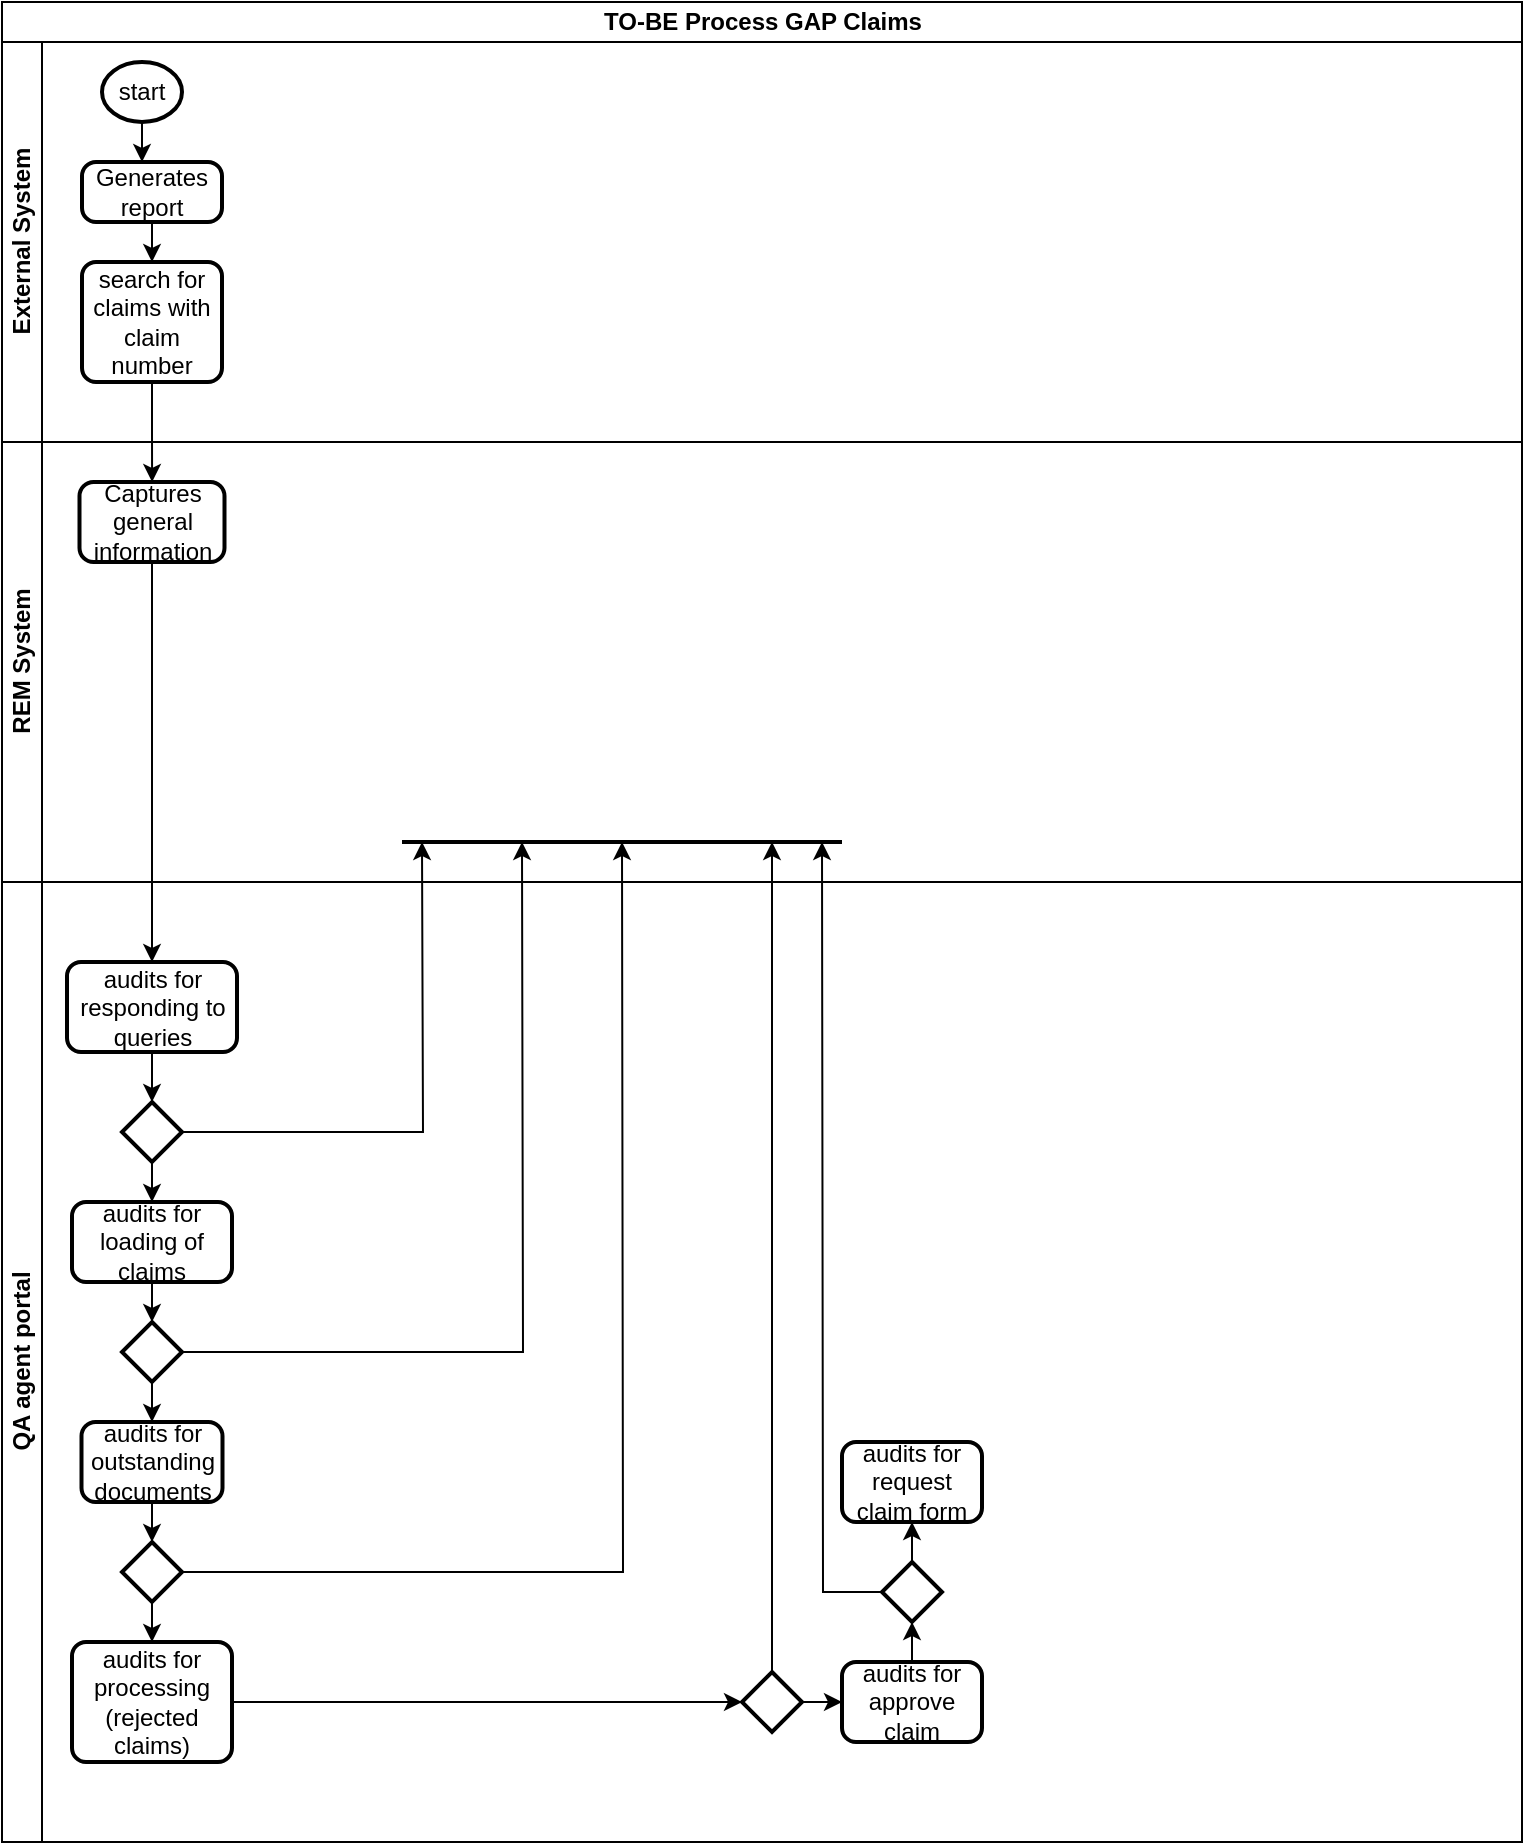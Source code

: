 <mxfile version="26.0.10">
  <diagram name="Page-1" id="bHxEFijC8007QPaECJp6">
    <mxGraphModel dx="1034" dy="420" grid="1" gridSize="10" guides="1" tooltips="1" connect="1" arrows="1" fold="1" page="1" pageScale="1" pageWidth="850" pageHeight="1100" math="0" shadow="0">
      <root>
        <mxCell id="0" />
        <mxCell id="1" parent="0" />
        <mxCell id="neZBOmozRX93bnKHMXi--10" value="TO-BE Process GAP Claims" style="swimlane;childLayout=stackLayout;resizeParent=1;resizeParentMax=0;horizontal=1;startSize=20;horizontalStack=0;html=1;" vertex="1" parent="1">
          <mxGeometry x="80" y="130" width="760" height="920" as="geometry" />
        </mxCell>
        <mxCell id="neZBOmozRX93bnKHMXi--11" value="External System" style="swimlane;startSize=20;horizontal=0;html=1;" vertex="1" parent="neZBOmozRX93bnKHMXi--10">
          <mxGeometry y="20" width="760" height="200" as="geometry" />
        </mxCell>
        <mxCell id="neZBOmozRX93bnKHMXi--19" style="edgeStyle=orthogonalEdgeStyle;rounded=0;orthogonalLoop=1;jettySize=auto;html=1;exitX=0.5;exitY=1;exitDx=0;exitDy=0;" edge="1" parent="neZBOmozRX93bnKHMXi--11" source="neZBOmozRX93bnKHMXi--14">
          <mxGeometry relative="1" as="geometry">
            <mxPoint x="75" y="110" as="targetPoint" />
          </mxGeometry>
        </mxCell>
        <mxCell id="neZBOmozRX93bnKHMXi--14" value="Generates report" style="rounded=1;whiteSpace=wrap;html=1;absoluteArcSize=1;arcSize=14;strokeWidth=2;" vertex="1" parent="neZBOmozRX93bnKHMXi--11">
          <mxGeometry x="40" y="60" width="70" height="30" as="geometry" />
        </mxCell>
        <mxCell id="neZBOmozRX93bnKHMXi--18" style="edgeStyle=orthogonalEdgeStyle;rounded=0;orthogonalLoop=1;jettySize=auto;html=1;exitX=0.5;exitY=1;exitDx=0;exitDy=0;exitPerimeter=0;" edge="1" parent="neZBOmozRX93bnKHMXi--11" source="neZBOmozRX93bnKHMXi--16">
          <mxGeometry relative="1" as="geometry">
            <mxPoint x="70" y="60" as="targetPoint" />
          </mxGeometry>
        </mxCell>
        <mxCell id="neZBOmozRX93bnKHMXi--16" value="start" style="strokeWidth=2;html=1;shape=mxgraph.flowchart.start_2;whiteSpace=wrap;" vertex="1" parent="neZBOmozRX93bnKHMXi--11">
          <mxGeometry x="50" y="10" width="40" height="30" as="geometry" />
        </mxCell>
        <mxCell id="neZBOmozRX93bnKHMXi--20" value="search for claims with claim number" style="rounded=1;whiteSpace=wrap;html=1;absoluteArcSize=1;arcSize=14;strokeWidth=2;" vertex="1" parent="neZBOmozRX93bnKHMXi--11">
          <mxGeometry x="40" y="110" width="70" height="60" as="geometry" />
        </mxCell>
        <mxCell id="neZBOmozRX93bnKHMXi--12" value="REM System" style="swimlane;startSize=20;horizontal=0;html=1;" vertex="1" parent="neZBOmozRX93bnKHMXi--10">
          <mxGeometry y="220" width="760" height="220" as="geometry" />
        </mxCell>
        <mxCell id="neZBOmozRX93bnKHMXi--23" value="Captures general information" style="rounded=1;whiteSpace=wrap;html=1;absoluteArcSize=1;arcSize=14;strokeWidth=2;" vertex="1" parent="neZBOmozRX93bnKHMXi--12">
          <mxGeometry x="38.75" y="20" width="72.5" height="40" as="geometry" />
        </mxCell>
        <mxCell id="neZBOmozRX93bnKHMXi--63" value="" style="line;strokeWidth=2;html=1;" vertex="1" parent="neZBOmozRX93bnKHMXi--12">
          <mxGeometry x="200" y="190" width="220" height="20" as="geometry" />
        </mxCell>
        <mxCell id="neZBOmozRX93bnKHMXi--13" value="QA agent portal" style="swimlane;startSize=20;horizontal=0;html=1;" vertex="1" parent="neZBOmozRX93bnKHMXi--10">
          <mxGeometry y="440" width="760" height="480" as="geometry" />
        </mxCell>
        <mxCell id="neZBOmozRX93bnKHMXi--29" style="edgeStyle=orthogonalEdgeStyle;rounded=0;orthogonalLoop=1;jettySize=auto;html=1;exitX=0.5;exitY=1;exitDx=0;exitDy=0;" edge="1" parent="neZBOmozRX93bnKHMXi--13" source="neZBOmozRX93bnKHMXi--25">
          <mxGeometry relative="1" as="geometry">
            <mxPoint x="75" y="110" as="targetPoint" />
          </mxGeometry>
        </mxCell>
        <mxCell id="neZBOmozRX93bnKHMXi--25" value="audits for responding to queries" style="rounded=1;whiteSpace=wrap;html=1;absoluteArcSize=1;arcSize=14;strokeWidth=2;" vertex="1" parent="neZBOmozRX93bnKHMXi--13">
          <mxGeometry x="32.5" y="40" width="85" height="45" as="geometry" />
        </mxCell>
        <mxCell id="neZBOmozRX93bnKHMXi--26" style="edgeStyle=orthogonalEdgeStyle;rounded=0;orthogonalLoop=1;jettySize=auto;html=1;exitX=0.5;exitY=1;exitDx=0;exitDy=0;" edge="1" parent="neZBOmozRX93bnKHMXi--13" source="neZBOmozRX93bnKHMXi--25" target="neZBOmozRX93bnKHMXi--25">
          <mxGeometry relative="1" as="geometry" />
        </mxCell>
        <mxCell id="neZBOmozRX93bnKHMXi--43" style="edgeStyle=orthogonalEdgeStyle;rounded=0;orthogonalLoop=1;jettySize=auto;html=1;exitX=0.5;exitY=1;exitDx=0;exitDy=0;" edge="1" parent="neZBOmozRX93bnKHMXi--13" source="neZBOmozRX93bnKHMXi--45">
          <mxGeometry relative="1" as="geometry">
            <mxPoint x="75" y="220" as="targetPoint" />
          </mxGeometry>
        </mxCell>
        <mxCell id="neZBOmozRX93bnKHMXi--30" value="audits for loading of claims" style="rounded=1;whiteSpace=wrap;html=1;absoluteArcSize=1;arcSize=14;strokeWidth=2;" vertex="1" parent="neZBOmozRX93bnKHMXi--13">
          <mxGeometry x="35" y="160" width="80" height="40" as="geometry" />
        </mxCell>
        <mxCell id="neZBOmozRX93bnKHMXi--48" style="edgeStyle=orthogonalEdgeStyle;rounded=0;orthogonalLoop=1;jettySize=auto;html=1;exitX=0.5;exitY=1;exitDx=0;exitDy=0;" edge="1" parent="neZBOmozRX93bnKHMXi--13" source="neZBOmozRX93bnKHMXi--32">
          <mxGeometry relative="1" as="geometry">
            <mxPoint x="75" y="330" as="targetPoint" />
          </mxGeometry>
        </mxCell>
        <mxCell id="neZBOmozRX93bnKHMXi--32" value="audits for outstanding documents" style="rounded=1;whiteSpace=wrap;html=1;absoluteArcSize=1;arcSize=14;strokeWidth=2;" vertex="1" parent="neZBOmozRX93bnKHMXi--13">
          <mxGeometry x="39.75" y="270" width="70.5" height="40" as="geometry" />
        </mxCell>
        <mxCell id="neZBOmozRX93bnKHMXi--55" style="edgeStyle=orthogonalEdgeStyle;rounded=0;orthogonalLoop=1;jettySize=auto;html=1;exitX=1;exitY=0.5;exitDx=0;exitDy=0;" edge="1" parent="neZBOmozRX93bnKHMXi--13" source="neZBOmozRX93bnKHMXi--34">
          <mxGeometry relative="1" as="geometry">
            <mxPoint x="370" y="410" as="targetPoint" />
          </mxGeometry>
        </mxCell>
        <mxCell id="neZBOmozRX93bnKHMXi--34" value="audits for processing (rejected claims)" style="rounded=1;whiteSpace=wrap;html=1;absoluteArcSize=1;arcSize=14;strokeWidth=2;" vertex="1" parent="neZBOmozRX93bnKHMXi--13">
          <mxGeometry x="35" y="380" width="80" height="60" as="geometry" />
        </mxCell>
        <mxCell id="neZBOmozRX93bnKHMXi--36" value="audits for request claim form" style="rounded=1;whiteSpace=wrap;html=1;absoluteArcSize=1;arcSize=14;strokeWidth=2;" vertex="1" parent="neZBOmozRX93bnKHMXi--13">
          <mxGeometry x="420" y="280" width="70" height="40" as="geometry" />
        </mxCell>
        <mxCell id="neZBOmozRX93bnKHMXi--58" style="edgeStyle=orthogonalEdgeStyle;rounded=0;orthogonalLoop=1;jettySize=auto;html=1;exitX=0.5;exitY=0;exitDx=0;exitDy=0;" edge="1" parent="neZBOmozRX93bnKHMXi--13" source="neZBOmozRX93bnKHMXi--39">
          <mxGeometry relative="1" as="geometry">
            <mxPoint x="455" y="370" as="targetPoint" />
          </mxGeometry>
        </mxCell>
        <mxCell id="neZBOmozRX93bnKHMXi--39" value="audits for approve claim" style="rounded=1;whiteSpace=wrap;html=1;absoluteArcSize=1;arcSize=14;strokeWidth=2;" vertex="1" parent="neZBOmozRX93bnKHMXi--13">
          <mxGeometry x="420" y="390" width="70" height="40" as="geometry" />
        </mxCell>
        <mxCell id="neZBOmozRX93bnKHMXi--42" style="edgeStyle=orthogonalEdgeStyle;rounded=0;orthogonalLoop=1;jettySize=auto;html=1;exitX=0.5;exitY=1;exitDx=0;exitDy=0;exitPerimeter=0;" edge="1" parent="neZBOmozRX93bnKHMXi--13" source="neZBOmozRX93bnKHMXi--40">
          <mxGeometry relative="1" as="geometry">
            <mxPoint x="75" y="160" as="targetPoint" />
          </mxGeometry>
        </mxCell>
        <mxCell id="neZBOmozRX93bnKHMXi--52" style="edgeStyle=orthogonalEdgeStyle;rounded=0;orthogonalLoop=1;jettySize=auto;html=1;exitX=1;exitY=0.5;exitDx=0;exitDy=0;exitPerimeter=0;" edge="1" parent="neZBOmozRX93bnKHMXi--13" source="neZBOmozRX93bnKHMXi--40">
          <mxGeometry relative="1" as="geometry">
            <mxPoint x="210" y="-20" as="targetPoint" />
          </mxGeometry>
        </mxCell>
        <mxCell id="neZBOmozRX93bnKHMXi--40" value="" style="strokeWidth=2;html=1;shape=mxgraph.flowchart.decision;whiteSpace=wrap;" vertex="1" parent="neZBOmozRX93bnKHMXi--13">
          <mxGeometry x="60" y="110" width="30" height="30" as="geometry" />
        </mxCell>
        <mxCell id="neZBOmozRX93bnKHMXi--47" style="edgeStyle=orthogonalEdgeStyle;rounded=0;orthogonalLoop=1;jettySize=auto;html=1;exitX=0.5;exitY=1;exitDx=0;exitDy=0;exitPerimeter=0;" edge="1" parent="neZBOmozRX93bnKHMXi--13" source="neZBOmozRX93bnKHMXi--45">
          <mxGeometry relative="1" as="geometry">
            <mxPoint x="75" y="270" as="targetPoint" />
          </mxGeometry>
        </mxCell>
        <mxCell id="neZBOmozRX93bnKHMXi--53" style="edgeStyle=orthogonalEdgeStyle;rounded=0;orthogonalLoop=1;jettySize=auto;html=1;exitX=1;exitY=0.5;exitDx=0;exitDy=0;exitPerimeter=0;" edge="1" parent="neZBOmozRX93bnKHMXi--13" source="neZBOmozRX93bnKHMXi--45">
          <mxGeometry relative="1" as="geometry">
            <mxPoint x="260" y="-20" as="targetPoint" />
          </mxGeometry>
        </mxCell>
        <mxCell id="neZBOmozRX93bnKHMXi--45" value="" style="strokeWidth=2;html=1;shape=mxgraph.flowchart.decision;whiteSpace=wrap;" vertex="1" parent="neZBOmozRX93bnKHMXi--13">
          <mxGeometry x="60" y="220" width="30" height="30" as="geometry" />
        </mxCell>
        <mxCell id="neZBOmozRX93bnKHMXi--46" value="" style="edgeStyle=orthogonalEdgeStyle;rounded=0;orthogonalLoop=1;jettySize=auto;html=1;exitX=0.5;exitY=1;exitDx=0;exitDy=0;" edge="1" parent="neZBOmozRX93bnKHMXi--13" source="neZBOmozRX93bnKHMXi--30" target="neZBOmozRX93bnKHMXi--45">
          <mxGeometry relative="1" as="geometry">
            <mxPoint x="155" y="700" as="targetPoint" />
            <mxPoint x="155" y="680" as="sourcePoint" />
          </mxGeometry>
        </mxCell>
        <mxCell id="neZBOmozRX93bnKHMXi--50" style="edgeStyle=orthogonalEdgeStyle;rounded=0;orthogonalLoop=1;jettySize=auto;html=1;exitX=0.5;exitY=1;exitDx=0;exitDy=0;exitPerimeter=0;" edge="1" parent="neZBOmozRX93bnKHMXi--13" source="neZBOmozRX93bnKHMXi--49">
          <mxGeometry relative="1" as="geometry">
            <mxPoint x="75" y="380" as="targetPoint" />
          </mxGeometry>
        </mxCell>
        <mxCell id="neZBOmozRX93bnKHMXi--54" style="edgeStyle=orthogonalEdgeStyle;rounded=0;orthogonalLoop=1;jettySize=auto;html=1;exitX=1;exitY=0.5;exitDx=0;exitDy=0;exitPerimeter=0;" edge="1" parent="neZBOmozRX93bnKHMXi--13" source="neZBOmozRX93bnKHMXi--49">
          <mxGeometry relative="1" as="geometry">
            <mxPoint x="310" y="-20" as="targetPoint" />
          </mxGeometry>
        </mxCell>
        <mxCell id="neZBOmozRX93bnKHMXi--49" value="" style="strokeWidth=2;html=1;shape=mxgraph.flowchart.decision;whiteSpace=wrap;" vertex="1" parent="neZBOmozRX93bnKHMXi--13">
          <mxGeometry x="60" y="330" width="30" height="30" as="geometry" />
        </mxCell>
        <mxCell id="neZBOmozRX93bnKHMXi--57" style="edgeStyle=orthogonalEdgeStyle;rounded=0;orthogonalLoop=1;jettySize=auto;html=1;exitX=1;exitY=0.5;exitDx=0;exitDy=0;exitPerimeter=0;" edge="1" parent="neZBOmozRX93bnKHMXi--13" source="neZBOmozRX93bnKHMXi--56">
          <mxGeometry relative="1" as="geometry">
            <mxPoint x="420" y="410" as="targetPoint" />
          </mxGeometry>
        </mxCell>
        <mxCell id="neZBOmozRX93bnKHMXi--59" style="edgeStyle=orthogonalEdgeStyle;rounded=0;orthogonalLoop=1;jettySize=auto;html=1;exitX=0.5;exitY=0;exitDx=0;exitDy=0;exitPerimeter=0;" edge="1" parent="neZBOmozRX93bnKHMXi--13" source="neZBOmozRX93bnKHMXi--56">
          <mxGeometry relative="1" as="geometry">
            <mxPoint x="385" y="-20" as="targetPoint" />
          </mxGeometry>
        </mxCell>
        <mxCell id="neZBOmozRX93bnKHMXi--56" value="" style="strokeWidth=2;html=1;shape=mxgraph.flowchart.decision;whiteSpace=wrap;" vertex="1" parent="neZBOmozRX93bnKHMXi--13">
          <mxGeometry x="370" y="395" width="30" height="30" as="geometry" />
        </mxCell>
        <mxCell id="neZBOmozRX93bnKHMXi--61" style="edgeStyle=orthogonalEdgeStyle;rounded=0;orthogonalLoop=1;jettySize=auto;html=1;exitX=0.5;exitY=0;exitDx=0;exitDy=0;exitPerimeter=0;" edge="1" parent="neZBOmozRX93bnKHMXi--13" source="neZBOmozRX93bnKHMXi--60">
          <mxGeometry relative="1" as="geometry">
            <mxPoint x="455" y="320" as="targetPoint" />
          </mxGeometry>
        </mxCell>
        <mxCell id="neZBOmozRX93bnKHMXi--62" style="edgeStyle=orthogonalEdgeStyle;rounded=0;orthogonalLoop=1;jettySize=auto;html=1;exitX=0;exitY=0.5;exitDx=0;exitDy=0;exitPerimeter=0;" edge="1" parent="neZBOmozRX93bnKHMXi--13" source="neZBOmozRX93bnKHMXi--60">
          <mxGeometry relative="1" as="geometry">
            <mxPoint x="410" y="-20" as="targetPoint" />
          </mxGeometry>
        </mxCell>
        <mxCell id="neZBOmozRX93bnKHMXi--60" value="" style="strokeWidth=2;html=1;shape=mxgraph.flowchart.decision;whiteSpace=wrap;" vertex="1" parent="neZBOmozRX93bnKHMXi--13">
          <mxGeometry x="440" y="340" width="30" height="30" as="geometry" />
        </mxCell>
        <mxCell id="neZBOmozRX93bnKHMXi--22" style="edgeStyle=orthogonalEdgeStyle;rounded=0;orthogonalLoop=1;jettySize=auto;html=1;exitX=0.5;exitY=1;exitDx=0;exitDy=0;" edge="1" parent="neZBOmozRX93bnKHMXi--10" source="neZBOmozRX93bnKHMXi--20" target="neZBOmozRX93bnKHMXi--23">
          <mxGeometry relative="1" as="geometry">
            <mxPoint x="75" y="240" as="targetPoint" />
          </mxGeometry>
        </mxCell>
        <mxCell id="neZBOmozRX93bnKHMXi--28" style="edgeStyle=orthogonalEdgeStyle;rounded=0;orthogonalLoop=1;jettySize=auto;html=1;exitX=0.5;exitY=1;exitDx=0;exitDy=0;entryX=0.5;entryY=0;entryDx=0;entryDy=0;" edge="1" parent="neZBOmozRX93bnKHMXi--10" source="neZBOmozRX93bnKHMXi--23" target="neZBOmozRX93bnKHMXi--25">
          <mxGeometry relative="1" as="geometry" />
        </mxCell>
      </root>
    </mxGraphModel>
  </diagram>
</mxfile>
